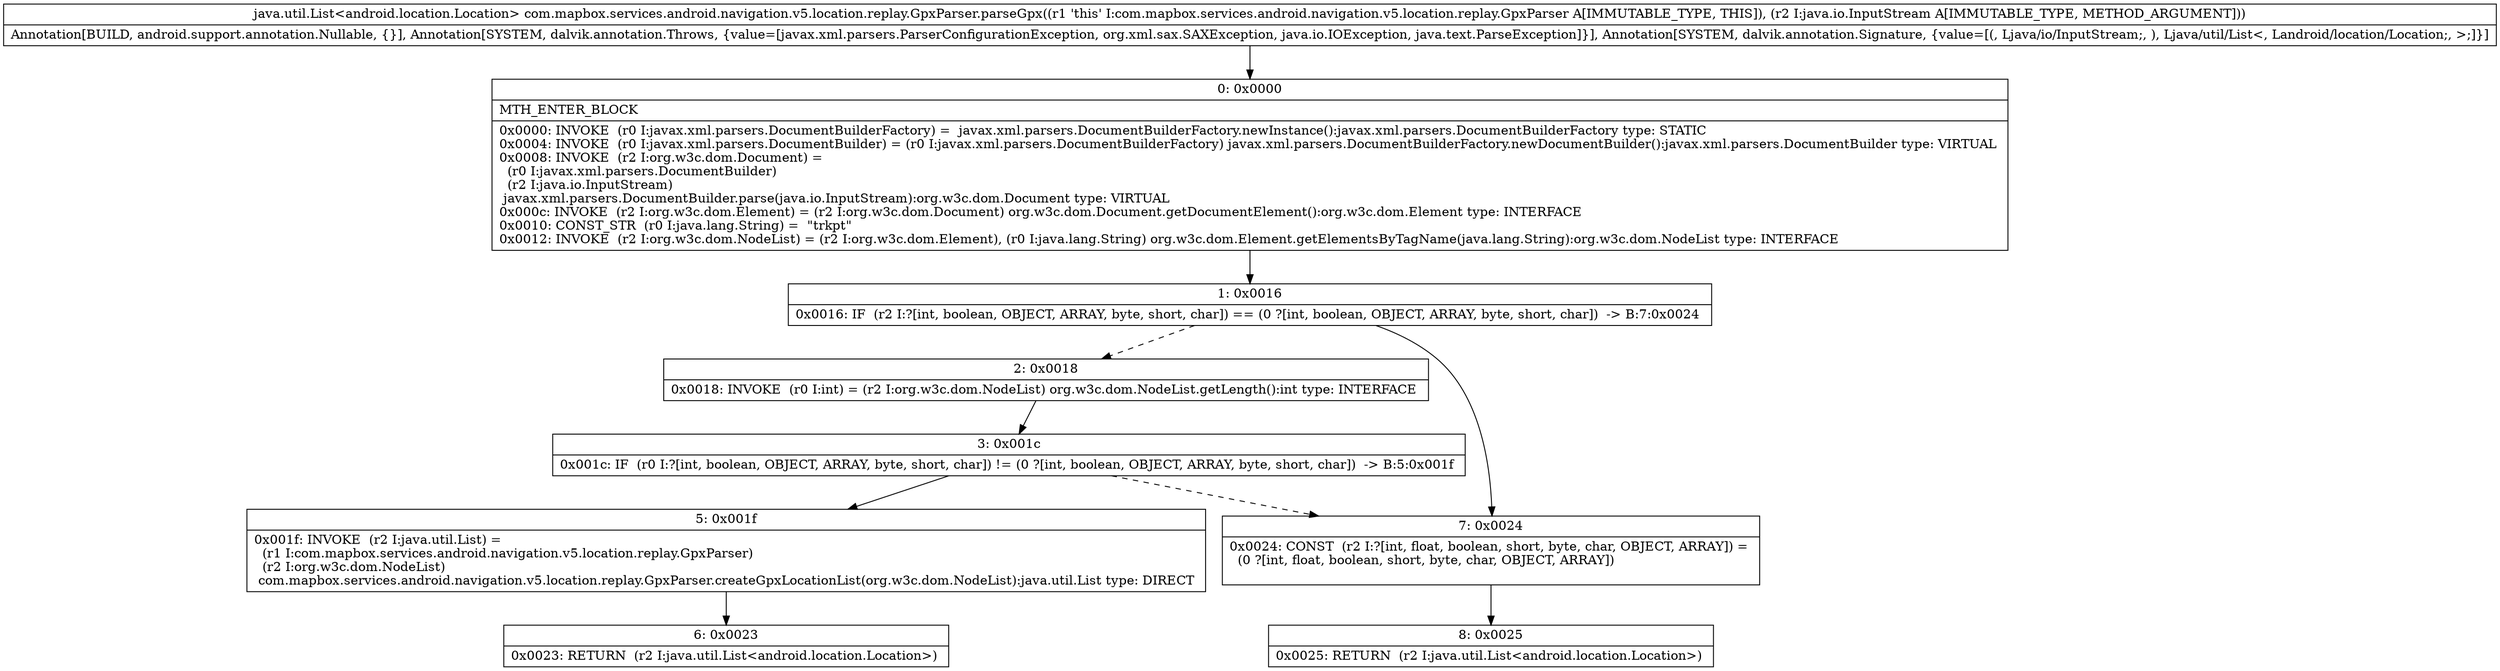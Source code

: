 digraph "CFG forcom.mapbox.services.android.navigation.v5.location.replay.GpxParser.parseGpx(Ljava\/io\/InputStream;)Ljava\/util\/List;" {
Node_0 [shape=record,label="{0\:\ 0x0000|MTH_ENTER_BLOCK\l|0x0000: INVOKE  (r0 I:javax.xml.parsers.DocumentBuilderFactory) =  javax.xml.parsers.DocumentBuilderFactory.newInstance():javax.xml.parsers.DocumentBuilderFactory type: STATIC \l0x0004: INVOKE  (r0 I:javax.xml.parsers.DocumentBuilder) = (r0 I:javax.xml.parsers.DocumentBuilderFactory) javax.xml.parsers.DocumentBuilderFactory.newDocumentBuilder():javax.xml.parsers.DocumentBuilder type: VIRTUAL \l0x0008: INVOKE  (r2 I:org.w3c.dom.Document) = \l  (r0 I:javax.xml.parsers.DocumentBuilder)\l  (r2 I:java.io.InputStream)\l javax.xml.parsers.DocumentBuilder.parse(java.io.InputStream):org.w3c.dom.Document type: VIRTUAL \l0x000c: INVOKE  (r2 I:org.w3c.dom.Element) = (r2 I:org.w3c.dom.Document) org.w3c.dom.Document.getDocumentElement():org.w3c.dom.Element type: INTERFACE \l0x0010: CONST_STR  (r0 I:java.lang.String) =  \"trkpt\" \l0x0012: INVOKE  (r2 I:org.w3c.dom.NodeList) = (r2 I:org.w3c.dom.Element), (r0 I:java.lang.String) org.w3c.dom.Element.getElementsByTagName(java.lang.String):org.w3c.dom.NodeList type: INTERFACE \l}"];
Node_1 [shape=record,label="{1\:\ 0x0016|0x0016: IF  (r2 I:?[int, boolean, OBJECT, ARRAY, byte, short, char]) == (0 ?[int, boolean, OBJECT, ARRAY, byte, short, char])  \-\> B:7:0x0024 \l}"];
Node_2 [shape=record,label="{2\:\ 0x0018|0x0018: INVOKE  (r0 I:int) = (r2 I:org.w3c.dom.NodeList) org.w3c.dom.NodeList.getLength():int type: INTERFACE \l}"];
Node_3 [shape=record,label="{3\:\ 0x001c|0x001c: IF  (r0 I:?[int, boolean, OBJECT, ARRAY, byte, short, char]) != (0 ?[int, boolean, OBJECT, ARRAY, byte, short, char])  \-\> B:5:0x001f \l}"];
Node_5 [shape=record,label="{5\:\ 0x001f|0x001f: INVOKE  (r2 I:java.util.List) = \l  (r1 I:com.mapbox.services.android.navigation.v5.location.replay.GpxParser)\l  (r2 I:org.w3c.dom.NodeList)\l com.mapbox.services.android.navigation.v5.location.replay.GpxParser.createGpxLocationList(org.w3c.dom.NodeList):java.util.List type: DIRECT \l}"];
Node_6 [shape=record,label="{6\:\ 0x0023|0x0023: RETURN  (r2 I:java.util.List\<android.location.Location\>) \l}"];
Node_7 [shape=record,label="{7\:\ 0x0024|0x0024: CONST  (r2 I:?[int, float, boolean, short, byte, char, OBJECT, ARRAY]) = \l  (0 ?[int, float, boolean, short, byte, char, OBJECT, ARRAY])\l \l}"];
Node_8 [shape=record,label="{8\:\ 0x0025|0x0025: RETURN  (r2 I:java.util.List\<android.location.Location\>) \l}"];
MethodNode[shape=record,label="{java.util.List\<android.location.Location\> com.mapbox.services.android.navigation.v5.location.replay.GpxParser.parseGpx((r1 'this' I:com.mapbox.services.android.navigation.v5.location.replay.GpxParser A[IMMUTABLE_TYPE, THIS]), (r2 I:java.io.InputStream A[IMMUTABLE_TYPE, METHOD_ARGUMENT]))  | Annotation[BUILD, android.support.annotation.Nullable, \{\}], Annotation[SYSTEM, dalvik.annotation.Throws, \{value=[javax.xml.parsers.ParserConfigurationException, org.xml.sax.SAXException, java.io.IOException, java.text.ParseException]\}], Annotation[SYSTEM, dalvik.annotation.Signature, \{value=[(, Ljava\/io\/InputStream;, ), Ljava\/util\/List\<, Landroid\/location\/Location;, \>;]\}]\l}"];
MethodNode -> Node_0;
Node_0 -> Node_1;
Node_1 -> Node_2[style=dashed];
Node_1 -> Node_7;
Node_2 -> Node_3;
Node_3 -> Node_5;
Node_3 -> Node_7[style=dashed];
Node_5 -> Node_6;
Node_7 -> Node_8;
}

